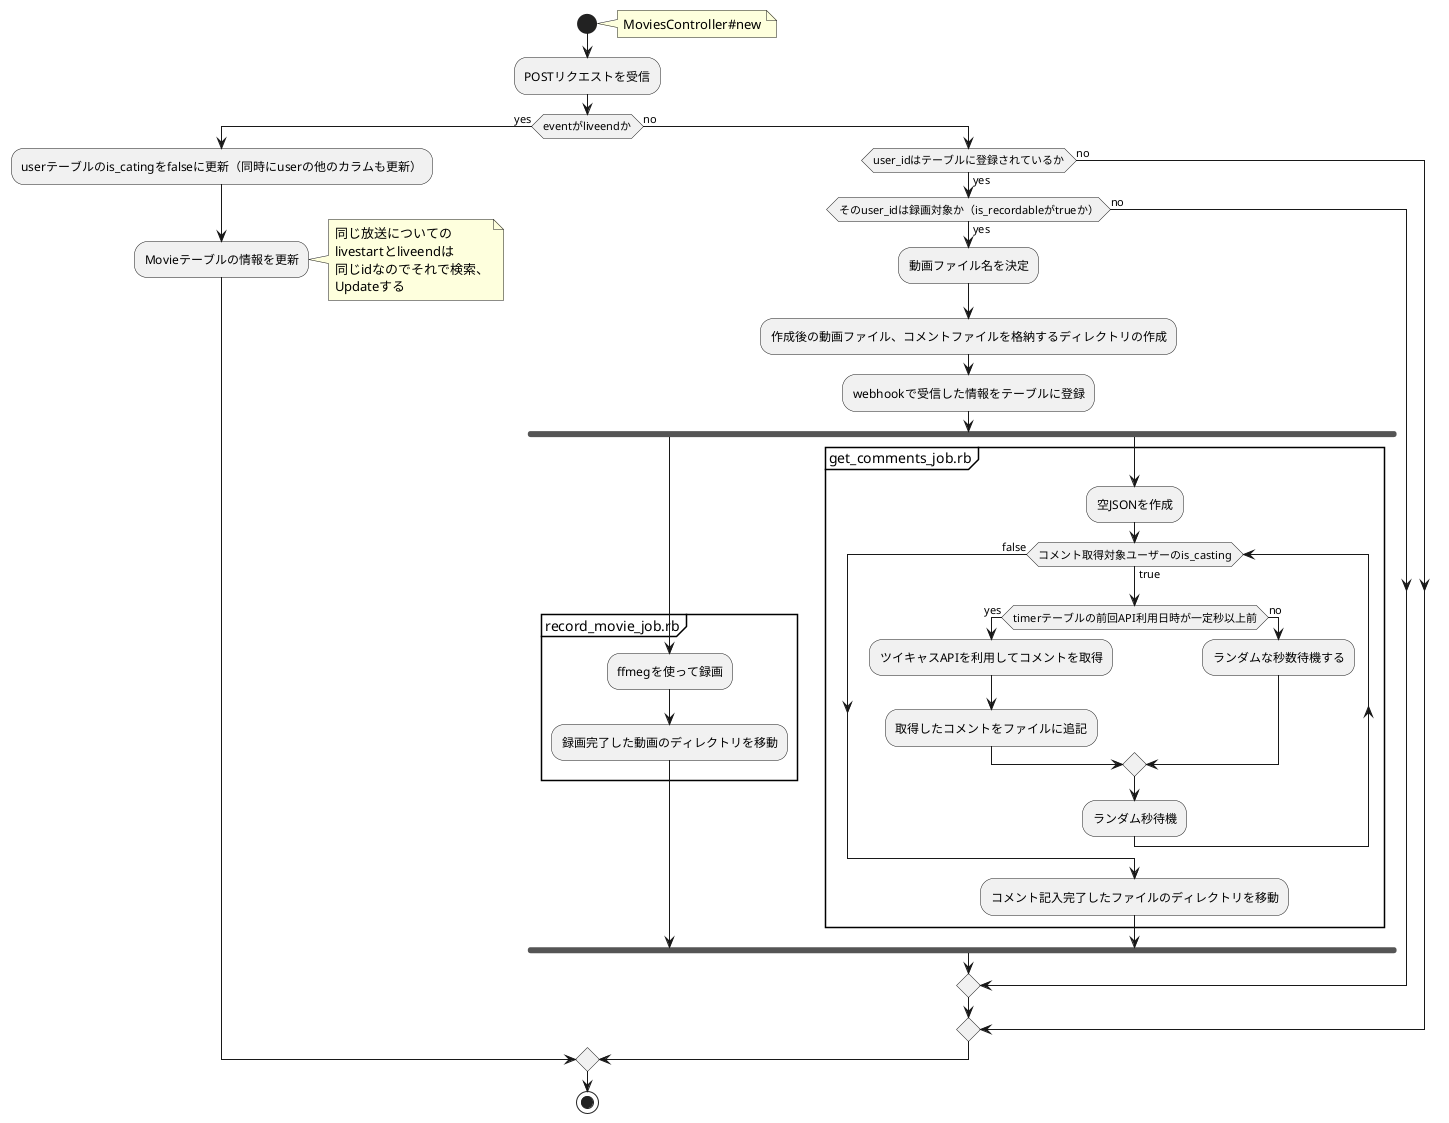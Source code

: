 @startuml movie_job
start
note right: MoviesController#new
:POSTリクエストを受信;
if (eventがliveendか) then (yes)
    :userテーブルのis_catingをfalseに更新（同時にuserの他のカラムも更新）;
    :Movieテーブルの情報を更新;
    note right: 同じ放送についての\nlivestartとliveendは\n同じidなのでそれで検索、\nUpdateする
else (no)
    if (user_idはテーブルに登録されているか) then (yes)
        if (そのuser_idは録画対象か（is_recordableがtrueか）) then (yes)
            :動画ファイル名を決定;
            :作成後の動画ファイル、コメントファイルを格納するディレクトリの作成;
            :webhookで受信した情報をテーブルに登録;
            fork
                partition record_movie_job.rb {
                    :ffmegを使って録画;
                    :録画完了した動画のディレクトリを移動;
                }
            fork again
                partition get_comments_job.rb {
                    :空JSONを作成;
                    while (コメント取得対象ユーザーのis_casting) is (true)
                        if (timerテーブルの前回API利用日時が一定秒以上前) then (yes)
                            :ツイキャスAPIを利用してコメントを取得;
                            :取得したコメントをファイルに追記;
                        else (no)
                            :ランダムな秒数待機する;
                        endif
                        :ランダム秒待機;
                    endwhile (false)
                    :コメント記入完了したファイルのディレクトリを移動;
                }
            end fork
        else (no)
        endif
    else (no)
    endif
endif

stop
@endumlc